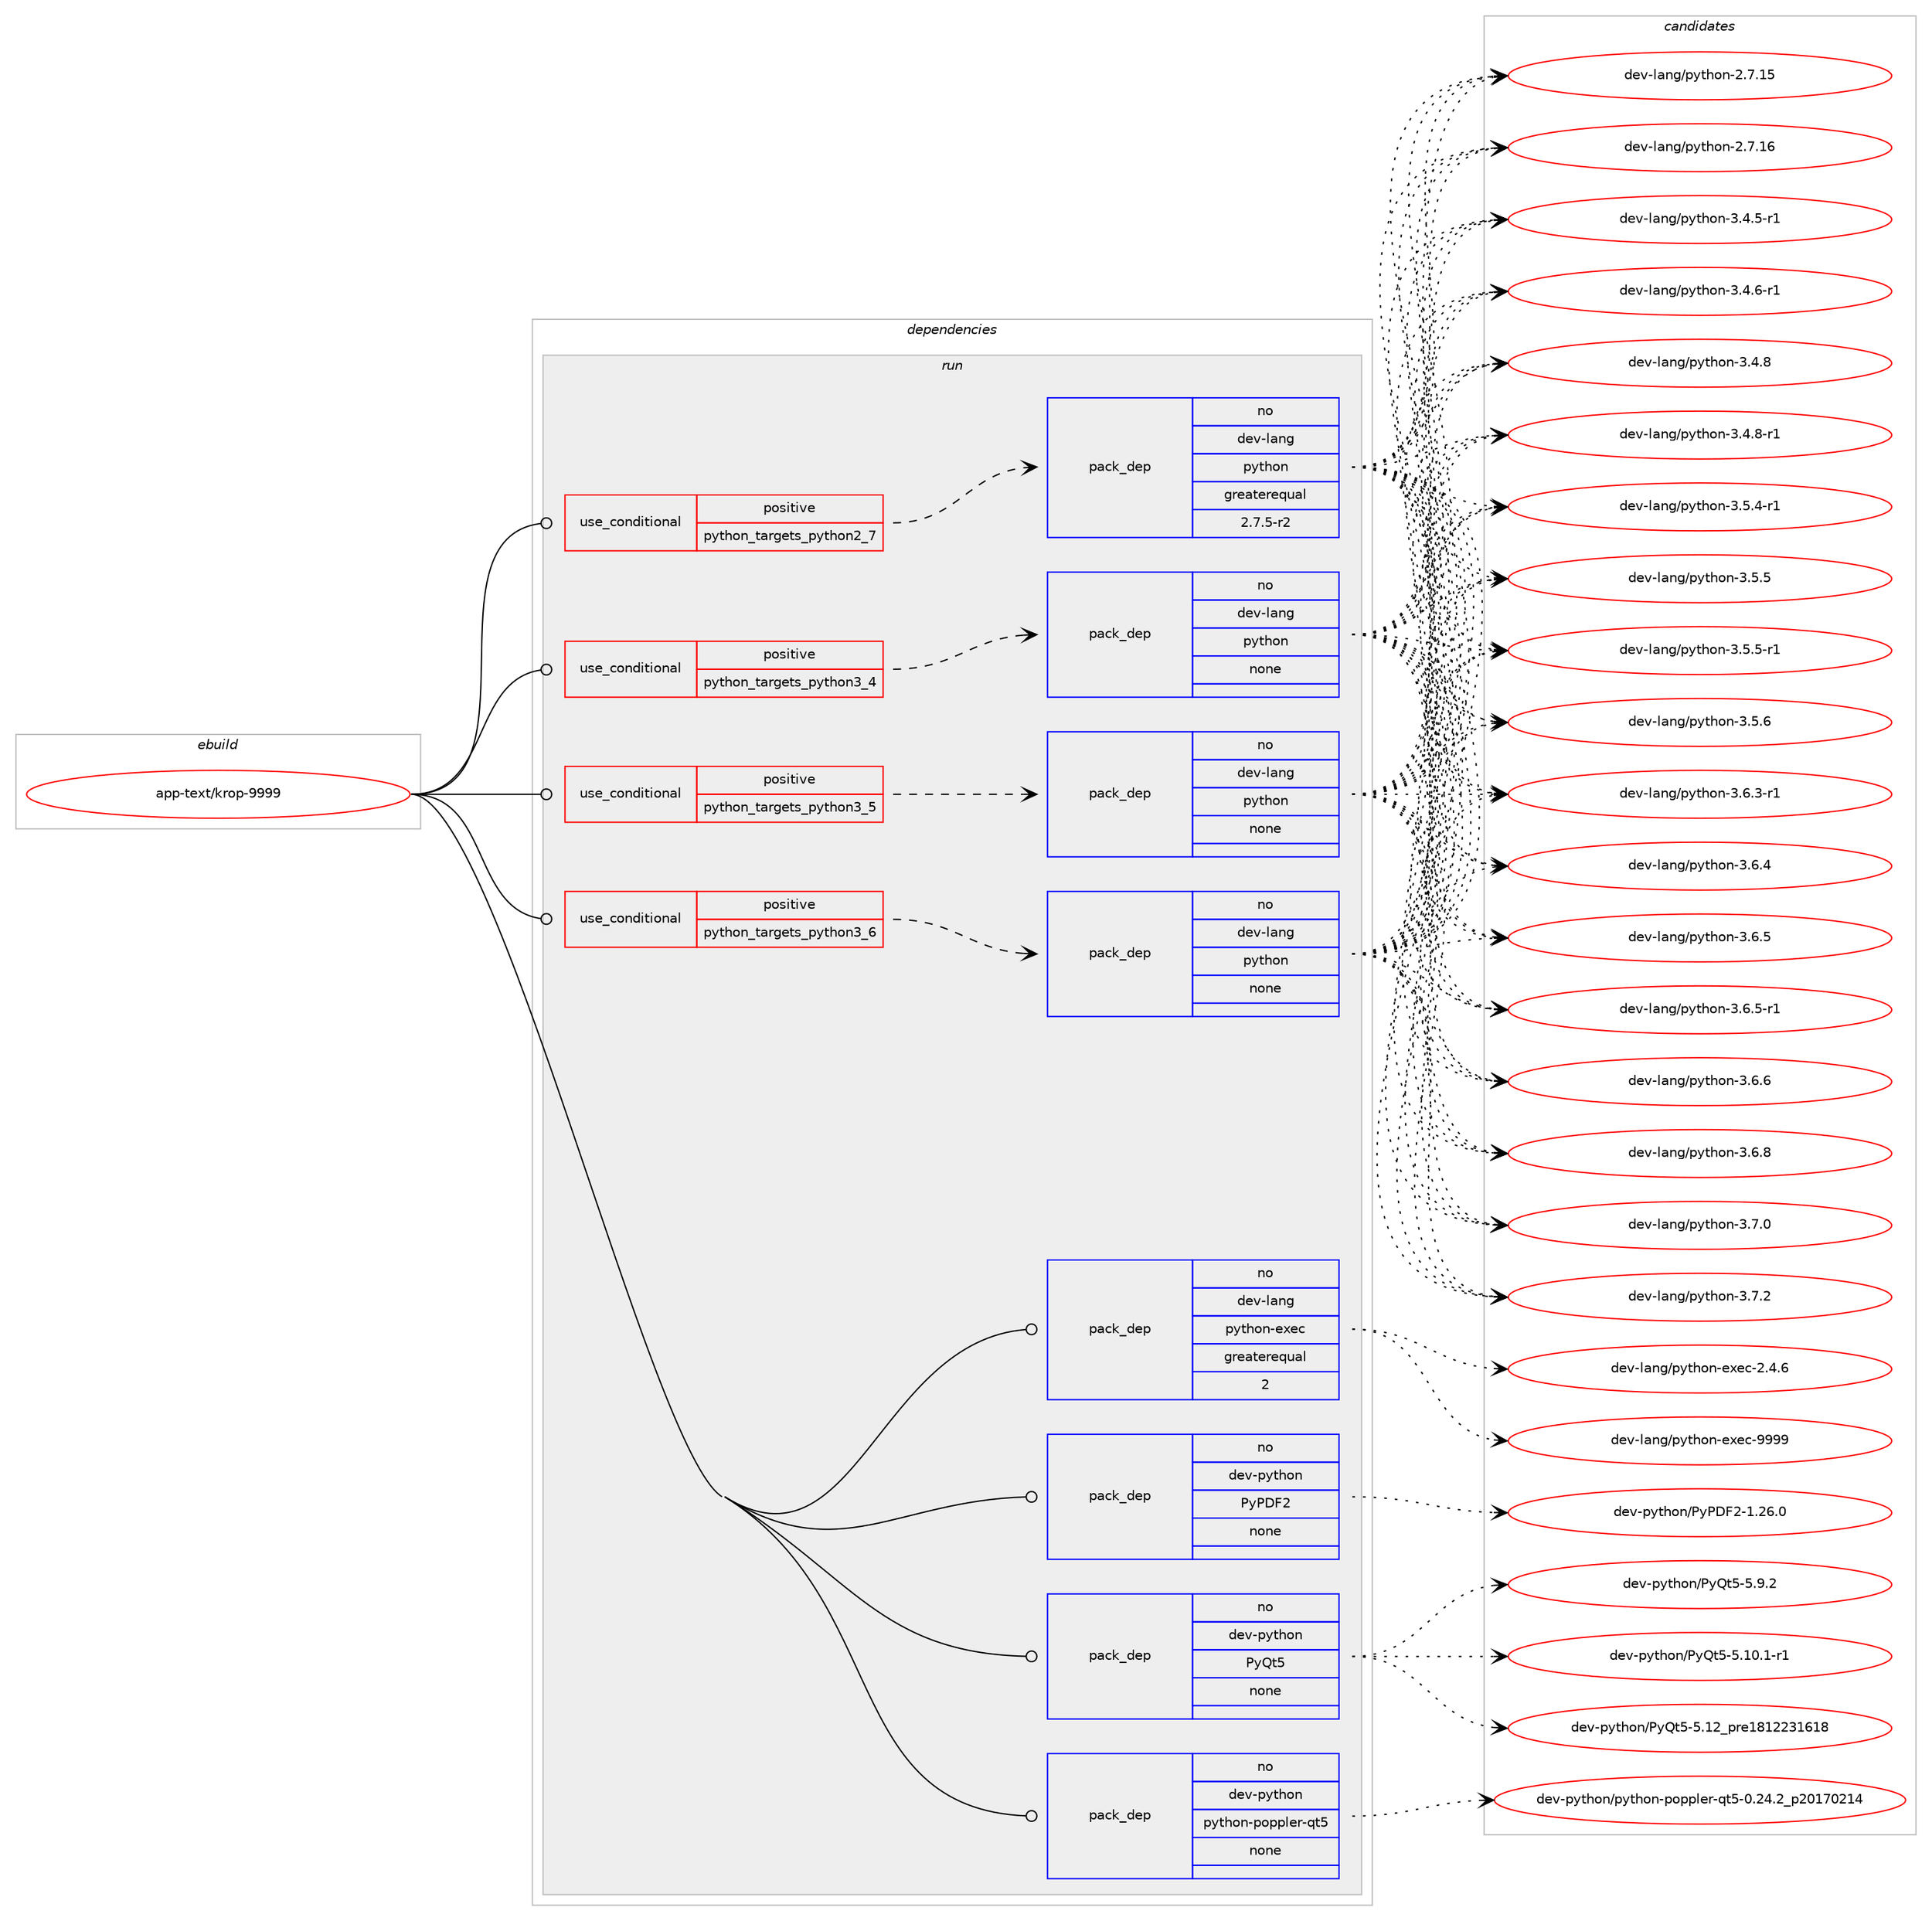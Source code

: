 digraph prolog {

# *************
# Graph options
# *************

newrank=true;
concentrate=true;
compound=true;
graph [rankdir=LR,fontname=Helvetica,fontsize=10,ranksep=1.5];#, ranksep=2.5, nodesep=0.2];
edge  [arrowhead=vee];
node  [fontname=Helvetica,fontsize=10];

# **********
# The ebuild
# **********

subgraph cluster_leftcol {
color=gray;
rank=same;
label=<<i>ebuild</i>>;
id [label="app-text/krop-9999", color=red, width=4, href="../app-text/krop-9999.svg"];
}

# ****************
# The dependencies
# ****************

subgraph cluster_midcol {
color=gray;
label=<<i>dependencies</i>>;
subgraph cluster_compile {
fillcolor="#eeeeee";
style=filled;
label=<<i>compile</i>>;
}
subgraph cluster_compileandrun {
fillcolor="#eeeeee";
style=filled;
label=<<i>compile and run</i>>;
}
subgraph cluster_run {
fillcolor="#eeeeee";
style=filled;
label=<<i>run</i>>;
subgraph cond355664 {
dependency1309876 [label=<<TABLE BORDER="0" CELLBORDER="1" CELLSPACING="0" CELLPADDING="4"><TR><TD ROWSPAN="3" CELLPADDING="10">use_conditional</TD></TR><TR><TD>positive</TD></TR><TR><TD>python_targets_python2_7</TD></TR></TABLE>>, shape=none, color=red];
subgraph pack933716 {
dependency1309877 [label=<<TABLE BORDER="0" CELLBORDER="1" CELLSPACING="0" CELLPADDING="4" WIDTH="220"><TR><TD ROWSPAN="6" CELLPADDING="30">pack_dep</TD></TR><TR><TD WIDTH="110">no</TD></TR><TR><TD>dev-lang</TD></TR><TR><TD>python</TD></TR><TR><TD>greaterequal</TD></TR><TR><TD>2.7.5-r2</TD></TR></TABLE>>, shape=none, color=blue];
}
dependency1309876:e -> dependency1309877:w [weight=20,style="dashed",arrowhead="vee"];
}
id:e -> dependency1309876:w [weight=20,style="solid",arrowhead="odot"];
subgraph cond355665 {
dependency1309878 [label=<<TABLE BORDER="0" CELLBORDER="1" CELLSPACING="0" CELLPADDING="4"><TR><TD ROWSPAN="3" CELLPADDING="10">use_conditional</TD></TR><TR><TD>positive</TD></TR><TR><TD>python_targets_python3_4</TD></TR></TABLE>>, shape=none, color=red];
subgraph pack933717 {
dependency1309879 [label=<<TABLE BORDER="0" CELLBORDER="1" CELLSPACING="0" CELLPADDING="4" WIDTH="220"><TR><TD ROWSPAN="6" CELLPADDING="30">pack_dep</TD></TR><TR><TD WIDTH="110">no</TD></TR><TR><TD>dev-lang</TD></TR><TR><TD>python</TD></TR><TR><TD>none</TD></TR><TR><TD></TD></TR></TABLE>>, shape=none, color=blue];
}
dependency1309878:e -> dependency1309879:w [weight=20,style="dashed",arrowhead="vee"];
}
id:e -> dependency1309878:w [weight=20,style="solid",arrowhead="odot"];
subgraph cond355666 {
dependency1309880 [label=<<TABLE BORDER="0" CELLBORDER="1" CELLSPACING="0" CELLPADDING="4"><TR><TD ROWSPAN="3" CELLPADDING="10">use_conditional</TD></TR><TR><TD>positive</TD></TR><TR><TD>python_targets_python3_5</TD></TR></TABLE>>, shape=none, color=red];
subgraph pack933718 {
dependency1309881 [label=<<TABLE BORDER="0" CELLBORDER="1" CELLSPACING="0" CELLPADDING="4" WIDTH="220"><TR><TD ROWSPAN="6" CELLPADDING="30">pack_dep</TD></TR><TR><TD WIDTH="110">no</TD></TR><TR><TD>dev-lang</TD></TR><TR><TD>python</TD></TR><TR><TD>none</TD></TR><TR><TD></TD></TR></TABLE>>, shape=none, color=blue];
}
dependency1309880:e -> dependency1309881:w [weight=20,style="dashed",arrowhead="vee"];
}
id:e -> dependency1309880:w [weight=20,style="solid",arrowhead="odot"];
subgraph cond355667 {
dependency1309882 [label=<<TABLE BORDER="0" CELLBORDER="1" CELLSPACING="0" CELLPADDING="4"><TR><TD ROWSPAN="3" CELLPADDING="10">use_conditional</TD></TR><TR><TD>positive</TD></TR><TR><TD>python_targets_python3_6</TD></TR></TABLE>>, shape=none, color=red];
subgraph pack933719 {
dependency1309883 [label=<<TABLE BORDER="0" CELLBORDER="1" CELLSPACING="0" CELLPADDING="4" WIDTH="220"><TR><TD ROWSPAN="6" CELLPADDING="30">pack_dep</TD></TR><TR><TD WIDTH="110">no</TD></TR><TR><TD>dev-lang</TD></TR><TR><TD>python</TD></TR><TR><TD>none</TD></TR><TR><TD></TD></TR></TABLE>>, shape=none, color=blue];
}
dependency1309882:e -> dependency1309883:w [weight=20,style="dashed",arrowhead="vee"];
}
id:e -> dependency1309882:w [weight=20,style="solid",arrowhead="odot"];
subgraph pack933720 {
dependency1309884 [label=<<TABLE BORDER="0" CELLBORDER="1" CELLSPACING="0" CELLPADDING="4" WIDTH="220"><TR><TD ROWSPAN="6" CELLPADDING="30">pack_dep</TD></TR><TR><TD WIDTH="110">no</TD></TR><TR><TD>dev-lang</TD></TR><TR><TD>python-exec</TD></TR><TR><TD>greaterequal</TD></TR><TR><TD>2</TD></TR></TABLE>>, shape=none, color=blue];
}
id:e -> dependency1309884:w [weight=20,style="solid",arrowhead="odot"];
subgraph pack933721 {
dependency1309885 [label=<<TABLE BORDER="0" CELLBORDER="1" CELLSPACING="0" CELLPADDING="4" WIDTH="220"><TR><TD ROWSPAN="6" CELLPADDING="30">pack_dep</TD></TR><TR><TD WIDTH="110">no</TD></TR><TR><TD>dev-python</TD></TR><TR><TD>PyPDF2</TD></TR><TR><TD>none</TD></TR><TR><TD></TD></TR></TABLE>>, shape=none, color=blue];
}
id:e -> dependency1309885:w [weight=20,style="solid",arrowhead="odot"];
subgraph pack933722 {
dependency1309886 [label=<<TABLE BORDER="0" CELLBORDER="1" CELLSPACING="0" CELLPADDING="4" WIDTH="220"><TR><TD ROWSPAN="6" CELLPADDING="30">pack_dep</TD></TR><TR><TD WIDTH="110">no</TD></TR><TR><TD>dev-python</TD></TR><TR><TD>PyQt5</TD></TR><TR><TD>none</TD></TR><TR><TD></TD></TR></TABLE>>, shape=none, color=blue];
}
id:e -> dependency1309886:w [weight=20,style="solid",arrowhead="odot"];
subgraph pack933723 {
dependency1309887 [label=<<TABLE BORDER="0" CELLBORDER="1" CELLSPACING="0" CELLPADDING="4" WIDTH="220"><TR><TD ROWSPAN="6" CELLPADDING="30">pack_dep</TD></TR><TR><TD WIDTH="110">no</TD></TR><TR><TD>dev-python</TD></TR><TR><TD>python-poppler-qt5</TD></TR><TR><TD>none</TD></TR><TR><TD></TD></TR></TABLE>>, shape=none, color=blue];
}
id:e -> dependency1309887:w [weight=20,style="solid",arrowhead="odot"];
}
}

# **************
# The candidates
# **************

subgraph cluster_choices {
rank=same;
color=gray;
label=<<i>candidates</i>>;

subgraph choice933716 {
color=black;
nodesep=1;
choice10010111845108971101034711212111610411111045504655464953 [label="dev-lang/python-2.7.15", color=red, width=4,href="../dev-lang/python-2.7.15.svg"];
choice10010111845108971101034711212111610411111045504655464954 [label="dev-lang/python-2.7.16", color=red, width=4,href="../dev-lang/python-2.7.16.svg"];
choice1001011184510897110103471121211161041111104551465246534511449 [label="dev-lang/python-3.4.5-r1", color=red, width=4,href="../dev-lang/python-3.4.5-r1.svg"];
choice1001011184510897110103471121211161041111104551465246544511449 [label="dev-lang/python-3.4.6-r1", color=red, width=4,href="../dev-lang/python-3.4.6-r1.svg"];
choice100101118451089711010347112121116104111110455146524656 [label="dev-lang/python-3.4.8", color=red, width=4,href="../dev-lang/python-3.4.8.svg"];
choice1001011184510897110103471121211161041111104551465246564511449 [label="dev-lang/python-3.4.8-r1", color=red, width=4,href="../dev-lang/python-3.4.8-r1.svg"];
choice1001011184510897110103471121211161041111104551465346524511449 [label="dev-lang/python-3.5.4-r1", color=red, width=4,href="../dev-lang/python-3.5.4-r1.svg"];
choice100101118451089711010347112121116104111110455146534653 [label="dev-lang/python-3.5.5", color=red, width=4,href="../dev-lang/python-3.5.5.svg"];
choice1001011184510897110103471121211161041111104551465346534511449 [label="dev-lang/python-3.5.5-r1", color=red, width=4,href="../dev-lang/python-3.5.5-r1.svg"];
choice100101118451089711010347112121116104111110455146534654 [label="dev-lang/python-3.5.6", color=red, width=4,href="../dev-lang/python-3.5.6.svg"];
choice1001011184510897110103471121211161041111104551465446514511449 [label="dev-lang/python-3.6.3-r1", color=red, width=4,href="../dev-lang/python-3.6.3-r1.svg"];
choice100101118451089711010347112121116104111110455146544652 [label="dev-lang/python-3.6.4", color=red, width=4,href="../dev-lang/python-3.6.4.svg"];
choice100101118451089711010347112121116104111110455146544653 [label="dev-lang/python-3.6.5", color=red, width=4,href="../dev-lang/python-3.6.5.svg"];
choice1001011184510897110103471121211161041111104551465446534511449 [label="dev-lang/python-3.6.5-r1", color=red, width=4,href="../dev-lang/python-3.6.5-r1.svg"];
choice100101118451089711010347112121116104111110455146544654 [label="dev-lang/python-3.6.6", color=red, width=4,href="../dev-lang/python-3.6.6.svg"];
choice100101118451089711010347112121116104111110455146544656 [label="dev-lang/python-3.6.8", color=red, width=4,href="../dev-lang/python-3.6.8.svg"];
choice100101118451089711010347112121116104111110455146554648 [label="dev-lang/python-3.7.0", color=red, width=4,href="../dev-lang/python-3.7.0.svg"];
choice100101118451089711010347112121116104111110455146554650 [label="dev-lang/python-3.7.2", color=red, width=4,href="../dev-lang/python-3.7.2.svg"];
dependency1309877:e -> choice10010111845108971101034711212111610411111045504655464953:w [style=dotted,weight="100"];
dependency1309877:e -> choice10010111845108971101034711212111610411111045504655464954:w [style=dotted,weight="100"];
dependency1309877:e -> choice1001011184510897110103471121211161041111104551465246534511449:w [style=dotted,weight="100"];
dependency1309877:e -> choice1001011184510897110103471121211161041111104551465246544511449:w [style=dotted,weight="100"];
dependency1309877:e -> choice100101118451089711010347112121116104111110455146524656:w [style=dotted,weight="100"];
dependency1309877:e -> choice1001011184510897110103471121211161041111104551465246564511449:w [style=dotted,weight="100"];
dependency1309877:e -> choice1001011184510897110103471121211161041111104551465346524511449:w [style=dotted,weight="100"];
dependency1309877:e -> choice100101118451089711010347112121116104111110455146534653:w [style=dotted,weight="100"];
dependency1309877:e -> choice1001011184510897110103471121211161041111104551465346534511449:w [style=dotted,weight="100"];
dependency1309877:e -> choice100101118451089711010347112121116104111110455146534654:w [style=dotted,weight="100"];
dependency1309877:e -> choice1001011184510897110103471121211161041111104551465446514511449:w [style=dotted,weight="100"];
dependency1309877:e -> choice100101118451089711010347112121116104111110455146544652:w [style=dotted,weight="100"];
dependency1309877:e -> choice100101118451089711010347112121116104111110455146544653:w [style=dotted,weight="100"];
dependency1309877:e -> choice1001011184510897110103471121211161041111104551465446534511449:w [style=dotted,weight="100"];
dependency1309877:e -> choice100101118451089711010347112121116104111110455146544654:w [style=dotted,weight="100"];
dependency1309877:e -> choice100101118451089711010347112121116104111110455146544656:w [style=dotted,weight="100"];
dependency1309877:e -> choice100101118451089711010347112121116104111110455146554648:w [style=dotted,weight="100"];
dependency1309877:e -> choice100101118451089711010347112121116104111110455146554650:w [style=dotted,weight="100"];
}
subgraph choice933717 {
color=black;
nodesep=1;
choice10010111845108971101034711212111610411111045504655464953 [label="dev-lang/python-2.7.15", color=red, width=4,href="../dev-lang/python-2.7.15.svg"];
choice10010111845108971101034711212111610411111045504655464954 [label="dev-lang/python-2.7.16", color=red, width=4,href="../dev-lang/python-2.7.16.svg"];
choice1001011184510897110103471121211161041111104551465246534511449 [label="dev-lang/python-3.4.5-r1", color=red, width=4,href="../dev-lang/python-3.4.5-r1.svg"];
choice1001011184510897110103471121211161041111104551465246544511449 [label="dev-lang/python-3.4.6-r1", color=red, width=4,href="../dev-lang/python-3.4.6-r1.svg"];
choice100101118451089711010347112121116104111110455146524656 [label="dev-lang/python-3.4.8", color=red, width=4,href="../dev-lang/python-3.4.8.svg"];
choice1001011184510897110103471121211161041111104551465246564511449 [label="dev-lang/python-3.4.8-r1", color=red, width=4,href="../dev-lang/python-3.4.8-r1.svg"];
choice1001011184510897110103471121211161041111104551465346524511449 [label="dev-lang/python-3.5.4-r1", color=red, width=4,href="../dev-lang/python-3.5.4-r1.svg"];
choice100101118451089711010347112121116104111110455146534653 [label="dev-lang/python-3.5.5", color=red, width=4,href="../dev-lang/python-3.5.5.svg"];
choice1001011184510897110103471121211161041111104551465346534511449 [label="dev-lang/python-3.5.5-r1", color=red, width=4,href="../dev-lang/python-3.5.5-r1.svg"];
choice100101118451089711010347112121116104111110455146534654 [label="dev-lang/python-3.5.6", color=red, width=4,href="../dev-lang/python-3.5.6.svg"];
choice1001011184510897110103471121211161041111104551465446514511449 [label="dev-lang/python-3.6.3-r1", color=red, width=4,href="../dev-lang/python-3.6.3-r1.svg"];
choice100101118451089711010347112121116104111110455146544652 [label="dev-lang/python-3.6.4", color=red, width=4,href="../dev-lang/python-3.6.4.svg"];
choice100101118451089711010347112121116104111110455146544653 [label="dev-lang/python-3.6.5", color=red, width=4,href="../dev-lang/python-3.6.5.svg"];
choice1001011184510897110103471121211161041111104551465446534511449 [label="dev-lang/python-3.6.5-r1", color=red, width=4,href="../dev-lang/python-3.6.5-r1.svg"];
choice100101118451089711010347112121116104111110455146544654 [label="dev-lang/python-3.6.6", color=red, width=4,href="../dev-lang/python-3.6.6.svg"];
choice100101118451089711010347112121116104111110455146544656 [label="dev-lang/python-3.6.8", color=red, width=4,href="../dev-lang/python-3.6.8.svg"];
choice100101118451089711010347112121116104111110455146554648 [label="dev-lang/python-3.7.0", color=red, width=4,href="../dev-lang/python-3.7.0.svg"];
choice100101118451089711010347112121116104111110455146554650 [label="dev-lang/python-3.7.2", color=red, width=4,href="../dev-lang/python-3.7.2.svg"];
dependency1309879:e -> choice10010111845108971101034711212111610411111045504655464953:w [style=dotted,weight="100"];
dependency1309879:e -> choice10010111845108971101034711212111610411111045504655464954:w [style=dotted,weight="100"];
dependency1309879:e -> choice1001011184510897110103471121211161041111104551465246534511449:w [style=dotted,weight="100"];
dependency1309879:e -> choice1001011184510897110103471121211161041111104551465246544511449:w [style=dotted,weight="100"];
dependency1309879:e -> choice100101118451089711010347112121116104111110455146524656:w [style=dotted,weight="100"];
dependency1309879:e -> choice1001011184510897110103471121211161041111104551465246564511449:w [style=dotted,weight="100"];
dependency1309879:e -> choice1001011184510897110103471121211161041111104551465346524511449:w [style=dotted,weight="100"];
dependency1309879:e -> choice100101118451089711010347112121116104111110455146534653:w [style=dotted,weight="100"];
dependency1309879:e -> choice1001011184510897110103471121211161041111104551465346534511449:w [style=dotted,weight="100"];
dependency1309879:e -> choice100101118451089711010347112121116104111110455146534654:w [style=dotted,weight="100"];
dependency1309879:e -> choice1001011184510897110103471121211161041111104551465446514511449:w [style=dotted,weight="100"];
dependency1309879:e -> choice100101118451089711010347112121116104111110455146544652:w [style=dotted,weight="100"];
dependency1309879:e -> choice100101118451089711010347112121116104111110455146544653:w [style=dotted,weight="100"];
dependency1309879:e -> choice1001011184510897110103471121211161041111104551465446534511449:w [style=dotted,weight="100"];
dependency1309879:e -> choice100101118451089711010347112121116104111110455146544654:w [style=dotted,weight="100"];
dependency1309879:e -> choice100101118451089711010347112121116104111110455146544656:w [style=dotted,weight="100"];
dependency1309879:e -> choice100101118451089711010347112121116104111110455146554648:w [style=dotted,weight="100"];
dependency1309879:e -> choice100101118451089711010347112121116104111110455146554650:w [style=dotted,weight="100"];
}
subgraph choice933718 {
color=black;
nodesep=1;
choice10010111845108971101034711212111610411111045504655464953 [label="dev-lang/python-2.7.15", color=red, width=4,href="../dev-lang/python-2.7.15.svg"];
choice10010111845108971101034711212111610411111045504655464954 [label="dev-lang/python-2.7.16", color=red, width=4,href="../dev-lang/python-2.7.16.svg"];
choice1001011184510897110103471121211161041111104551465246534511449 [label="dev-lang/python-3.4.5-r1", color=red, width=4,href="../dev-lang/python-3.4.5-r1.svg"];
choice1001011184510897110103471121211161041111104551465246544511449 [label="dev-lang/python-3.4.6-r1", color=red, width=4,href="../dev-lang/python-3.4.6-r1.svg"];
choice100101118451089711010347112121116104111110455146524656 [label="dev-lang/python-3.4.8", color=red, width=4,href="../dev-lang/python-3.4.8.svg"];
choice1001011184510897110103471121211161041111104551465246564511449 [label="dev-lang/python-3.4.8-r1", color=red, width=4,href="../dev-lang/python-3.4.8-r1.svg"];
choice1001011184510897110103471121211161041111104551465346524511449 [label="dev-lang/python-3.5.4-r1", color=red, width=4,href="../dev-lang/python-3.5.4-r1.svg"];
choice100101118451089711010347112121116104111110455146534653 [label="dev-lang/python-3.5.5", color=red, width=4,href="../dev-lang/python-3.5.5.svg"];
choice1001011184510897110103471121211161041111104551465346534511449 [label="dev-lang/python-3.5.5-r1", color=red, width=4,href="../dev-lang/python-3.5.5-r1.svg"];
choice100101118451089711010347112121116104111110455146534654 [label="dev-lang/python-3.5.6", color=red, width=4,href="../dev-lang/python-3.5.6.svg"];
choice1001011184510897110103471121211161041111104551465446514511449 [label="dev-lang/python-3.6.3-r1", color=red, width=4,href="../dev-lang/python-3.6.3-r1.svg"];
choice100101118451089711010347112121116104111110455146544652 [label="dev-lang/python-3.6.4", color=red, width=4,href="../dev-lang/python-3.6.4.svg"];
choice100101118451089711010347112121116104111110455146544653 [label="dev-lang/python-3.6.5", color=red, width=4,href="../dev-lang/python-3.6.5.svg"];
choice1001011184510897110103471121211161041111104551465446534511449 [label="dev-lang/python-3.6.5-r1", color=red, width=4,href="../dev-lang/python-3.6.5-r1.svg"];
choice100101118451089711010347112121116104111110455146544654 [label="dev-lang/python-3.6.6", color=red, width=4,href="../dev-lang/python-3.6.6.svg"];
choice100101118451089711010347112121116104111110455146544656 [label="dev-lang/python-3.6.8", color=red, width=4,href="../dev-lang/python-3.6.8.svg"];
choice100101118451089711010347112121116104111110455146554648 [label="dev-lang/python-3.7.0", color=red, width=4,href="../dev-lang/python-3.7.0.svg"];
choice100101118451089711010347112121116104111110455146554650 [label="dev-lang/python-3.7.2", color=red, width=4,href="../dev-lang/python-3.7.2.svg"];
dependency1309881:e -> choice10010111845108971101034711212111610411111045504655464953:w [style=dotted,weight="100"];
dependency1309881:e -> choice10010111845108971101034711212111610411111045504655464954:w [style=dotted,weight="100"];
dependency1309881:e -> choice1001011184510897110103471121211161041111104551465246534511449:w [style=dotted,weight="100"];
dependency1309881:e -> choice1001011184510897110103471121211161041111104551465246544511449:w [style=dotted,weight="100"];
dependency1309881:e -> choice100101118451089711010347112121116104111110455146524656:w [style=dotted,weight="100"];
dependency1309881:e -> choice1001011184510897110103471121211161041111104551465246564511449:w [style=dotted,weight="100"];
dependency1309881:e -> choice1001011184510897110103471121211161041111104551465346524511449:w [style=dotted,weight="100"];
dependency1309881:e -> choice100101118451089711010347112121116104111110455146534653:w [style=dotted,weight="100"];
dependency1309881:e -> choice1001011184510897110103471121211161041111104551465346534511449:w [style=dotted,weight="100"];
dependency1309881:e -> choice100101118451089711010347112121116104111110455146534654:w [style=dotted,weight="100"];
dependency1309881:e -> choice1001011184510897110103471121211161041111104551465446514511449:w [style=dotted,weight="100"];
dependency1309881:e -> choice100101118451089711010347112121116104111110455146544652:w [style=dotted,weight="100"];
dependency1309881:e -> choice100101118451089711010347112121116104111110455146544653:w [style=dotted,weight="100"];
dependency1309881:e -> choice1001011184510897110103471121211161041111104551465446534511449:w [style=dotted,weight="100"];
dependency1309881:e -> choice100101118451089711010347112121116104111110455146544654:w [style=dotted,weight="100"];
dependency1309881:e -> choice100101118451089711010347112121116104111110455146544656:w [style=dotted,weight="100"];
dependency1309881:e -> choice100101118451089711010347112121116104111110455146554648:w [style=dotted,weight="100"];
dependency1309881:e -> choice100101118451089711010347112121116104111110455146554650:w [style=dotted,weight="100"];
}
subgraph choice933719 {
color=black;
nodesep=1;
choice10010111845108971101034711212111610411111045504655464953 [label="dev-lang/python-2.7.15", color=red, width=4,href="../dev-lang/python-2.7.15.svg"];
choice10010111845108971101034711212111610411111045504655464954 [label="dev-lang/python-2.7.16", color=red, width=4,href="../dev-lang/python-2.7.16.svg"];
choice1001011184510897110103471121211161041111104551465246534511449 [label="dev-lang/python-3.4.5-r1", color=red, width=4,href="../dev-lang/python-3.4.5-r1.svg"];
choice1001011184510897110103471121211161041111104551465246544511449 [label="dev-lang/python-3.4.6-r1", color=red, width=4,href="../dev-lang/python-3.4.6-r1.svg"];
choice100101118451089711010347112121116104111110455146524656 [label="dev-lang/python-3.4.8", color=red, width=4,href="../dev-lang/python-3.4.8.svg"];
choice1001011184510897110103471121211161041111104551465246564511449 [label="dev-lang/python-3.4.8-r1", color=red, width=4,href="../dev-lang/python-3.4.8-r1.svg"];
choice1001011184510897110103471121211161041111104551465346524511449 [label="dev-lang/python-3.5.4-r1", color=red, width=4,href="../dev-lang/python-3.5.4-r1.svg"];
choice100101118451089711010347112121116104111110455146534653 [label="dev-lang/python-3.5.5", color=red, width=4,href="../dev-lang/python-3.5.5.svg"];
choice1001011184510897110103471121211161041111104551465346534511449 [label="dev-lang/python-3.5.5-r1", color=red, width=4,href="../dev-lang/python-3.5.5-r1.svg"];
choice100101118451089711010347112121116104111110455146534654 [label="dev-lang/python-3.5.6", color=red, width=4,href="../dev-lang/python-3.5.6.svg"];
choice1001011184510897110103471121211161041111104551465446514511449 [label="dev-lang/python-3.6.3-r1", color=red, width=4,href="../dev-lang/python-3.6.3-r1.svg"];
choice100101118451089711010347112121116104111110455146544652 [label="dev-lang/python-3.6.4", color=red, width=4,href="../dev-lang/python-3.6.4.svg"];
choice100101118451089711010347112121116104111110455146544653 [label="dev-lang/python-3.6.5", color=red, width=4,href="../dev-lang/python-3.6.5.svg"];
choice1001011184510897110103471121211161041111104551465446534511449 [label="dev-lang/python-3.6.5-r1", color=red, width=4,href="../dev-lang/python-3.6.5-r1.svg"];
choice100101118451089711010347112121116104111110455146544654 [label="dev-lang/python-3.6.6", color=red, width=4,href="../dev-lang/python-3.6.6.svg"];
choice100101118451089711010347112121116104111110455146544656 [label="dev-lang/python-3.6.8", color=red, width=4,href="../dev-lang/python-3.6.8.svg"];
choice100101118451089711010347112121116104111110455146554648 [label="dev-lang/python-3.7.0", color=red, width=4,href="../dev-lang/python-3.7.0.svg"];
choice100101118451089711010347112121116104111110455146554650 [label="dev-lang/python-3.7.2", color=red, width=4,href="../dev-lang/python-3.7.2.svg"];
dependency1309883:e -> choice10010111845108971101034711212111610411111045504655464953:w [style=dotted,weight="100"];
dependency1309883:e -> choice10010111845108971101034711212111610411111045504655464954:w [style=dotted,weight="100"];
dependency1309883:e -> choice1001011184510897110103471121211161041111104551465246534511449:w [style=dotted,weight="100"];
dependency1309883:e -> choice1001011184510897110103471121211161041111104551465246544511449:w [style=dotted,weight="100"];
dependency1309883:e -> choice100101118451089711010347112121116104111110455146524656:w [style=dotted,weight="100"];
dependency1309883:e -> choice1001011184510897110103471121211161041111104551465246564511449:w [style=dotted,weight="100"];
dependency1309883:e -> choice1001011184510897110103471121211161041111104551465346524511449:w [style=dotted,weight="100"];
dependency1309883:e -> choice100101118451089711010347112121116104111110455146534653:w [style=dotted,weight="100"];
dependency1309883:e -> choice1001011184510897110103471121211161041111104551465346534511449:w [style=dotted,weight="100"];
dependency1309883:e -> choice100101118451089711010347112121116104111110455146534654:w [style=dotted,weight="100"];
dependency1309883:e -> choice1001011184510897110103471121211161041111104551465446514511449:w [style=dotted,weight="100"];
dependency1309883:e -> choice100101118451089711010347112121116104111110455146544652:w [style=dotted,weight="100"];
dependency1309883:e -> choice100101118451089711010347112121116104111110455146544653:w [style=dotted,weight="100"];
dependency1309883:e -> choice1001011184510897110103471121211161041111104551465446534511449:w [style=dotted,weight="100"];
dependency1309883:e -> choice100101118451089711010347112121116104111110455146544654:w [style=dotted,weight="100"];
dependency1309883:e -> choice100101118451089711010347112121116104111110455146544656:w [style=dotted,weight="100"];
dependency1309883:e -> choice100101118451089711010347112121116104111110455146554648:w [style=dotted,weight="100"];
dependency1309883:e -> choice100101118451089711010347112121116104111110455146554650:w [style=dotted,weight="100"];
}
subgraph choice933720 {
color=black;
nodesep=1;
choice1001011184510897110103471121211161041111104510112010199455046524654 [label="dev-lang/python-exec-2.4.6", color=red, width=4,href="../dev-lang/python-exec-2.4.6.svg"];
choice10010111845108971101034711212111610411111045101120101994557575757 [label="dev-lang/python-exec-9999", color=red, width=4,href="../dev-lang/python-exec-9999.svg"];
dependency1309884:e -> choice1001011184510897110103471121211161041111104510112010199455046524654:w [style=dotted,weight="100"];
dependency1309884:e -> choice10010111845108971101034711212111610411111045101120101994557575757:w [style=dotted,weight="100"];
}
subgraph choice933721 {
color=black;
nodesep=1;
choice1001011184511212111610411111047801218068705045494650544648 [label="dev-python/PyPDF2-1.26.0", color=red, width=4,href="../dev-python/PyPDF2-1.26.0.svg"];
dependency1309885:e -> choice1001011184511212111610411111047801218068705045494650544648:w [style=dotted,weight="100"];
}
subgraph choice933722 {
color=black;
nodesep=1;
choice1001011184511212111610411111047801218111653455346494846494511449 [label="dev-python/PyQt5-5.10.1-r1", color=red, width=4,href="../dev-python/PyQt5-5.10.1-r1.svg"];
choice100101118451121211161041111104780121811165345534649509511211410149564950505149544956 [label="dev-python/PyQt5-5.12_pre1812231618", color=red, width=4,href="../dev-python/PyQt5-5.12_pre1812231618.svg"];
choice1001011184511212111610411111047801218111653455346574650 [label="dev-python/PyQt5-5.9.2", color=red, width=4,href="../dev-python/PyQt5-5.9.2.svg"];
dependency1309886:e -> choice1001011184511212111610411111047801218111653455346494846494511449:w [style=dotted,weight="100"];
dependency1309886:e -> choice100101118451121211161041111104780121811165345534649509511211410149564950505149544956:w [style=dotted,weight="100"];
dependency1309886:e -> choice1001011184511212111610411111047801218111653455346574650:w [style=dotted,weight="100"];
}
subgraph choice933723 {
color=black;
nodesep=1;
choice100101118451121211161041111104711212111610411111045112111112112108101114451131165345484650524650951125048495548504952 [label="dev-python/python-poppler-qt5-0.24.2_p20170214", color=red, width=4,href="../dev-python/python-poppler-qt5-0.24.2_p20170214.svg"];
dependency1309887:e -> choice100101118451121211161041111104711212111610411111045112111112112108101114451131165345484650524650951125048495548504952:w [style=dotted,weight="100"];
}
}

}
